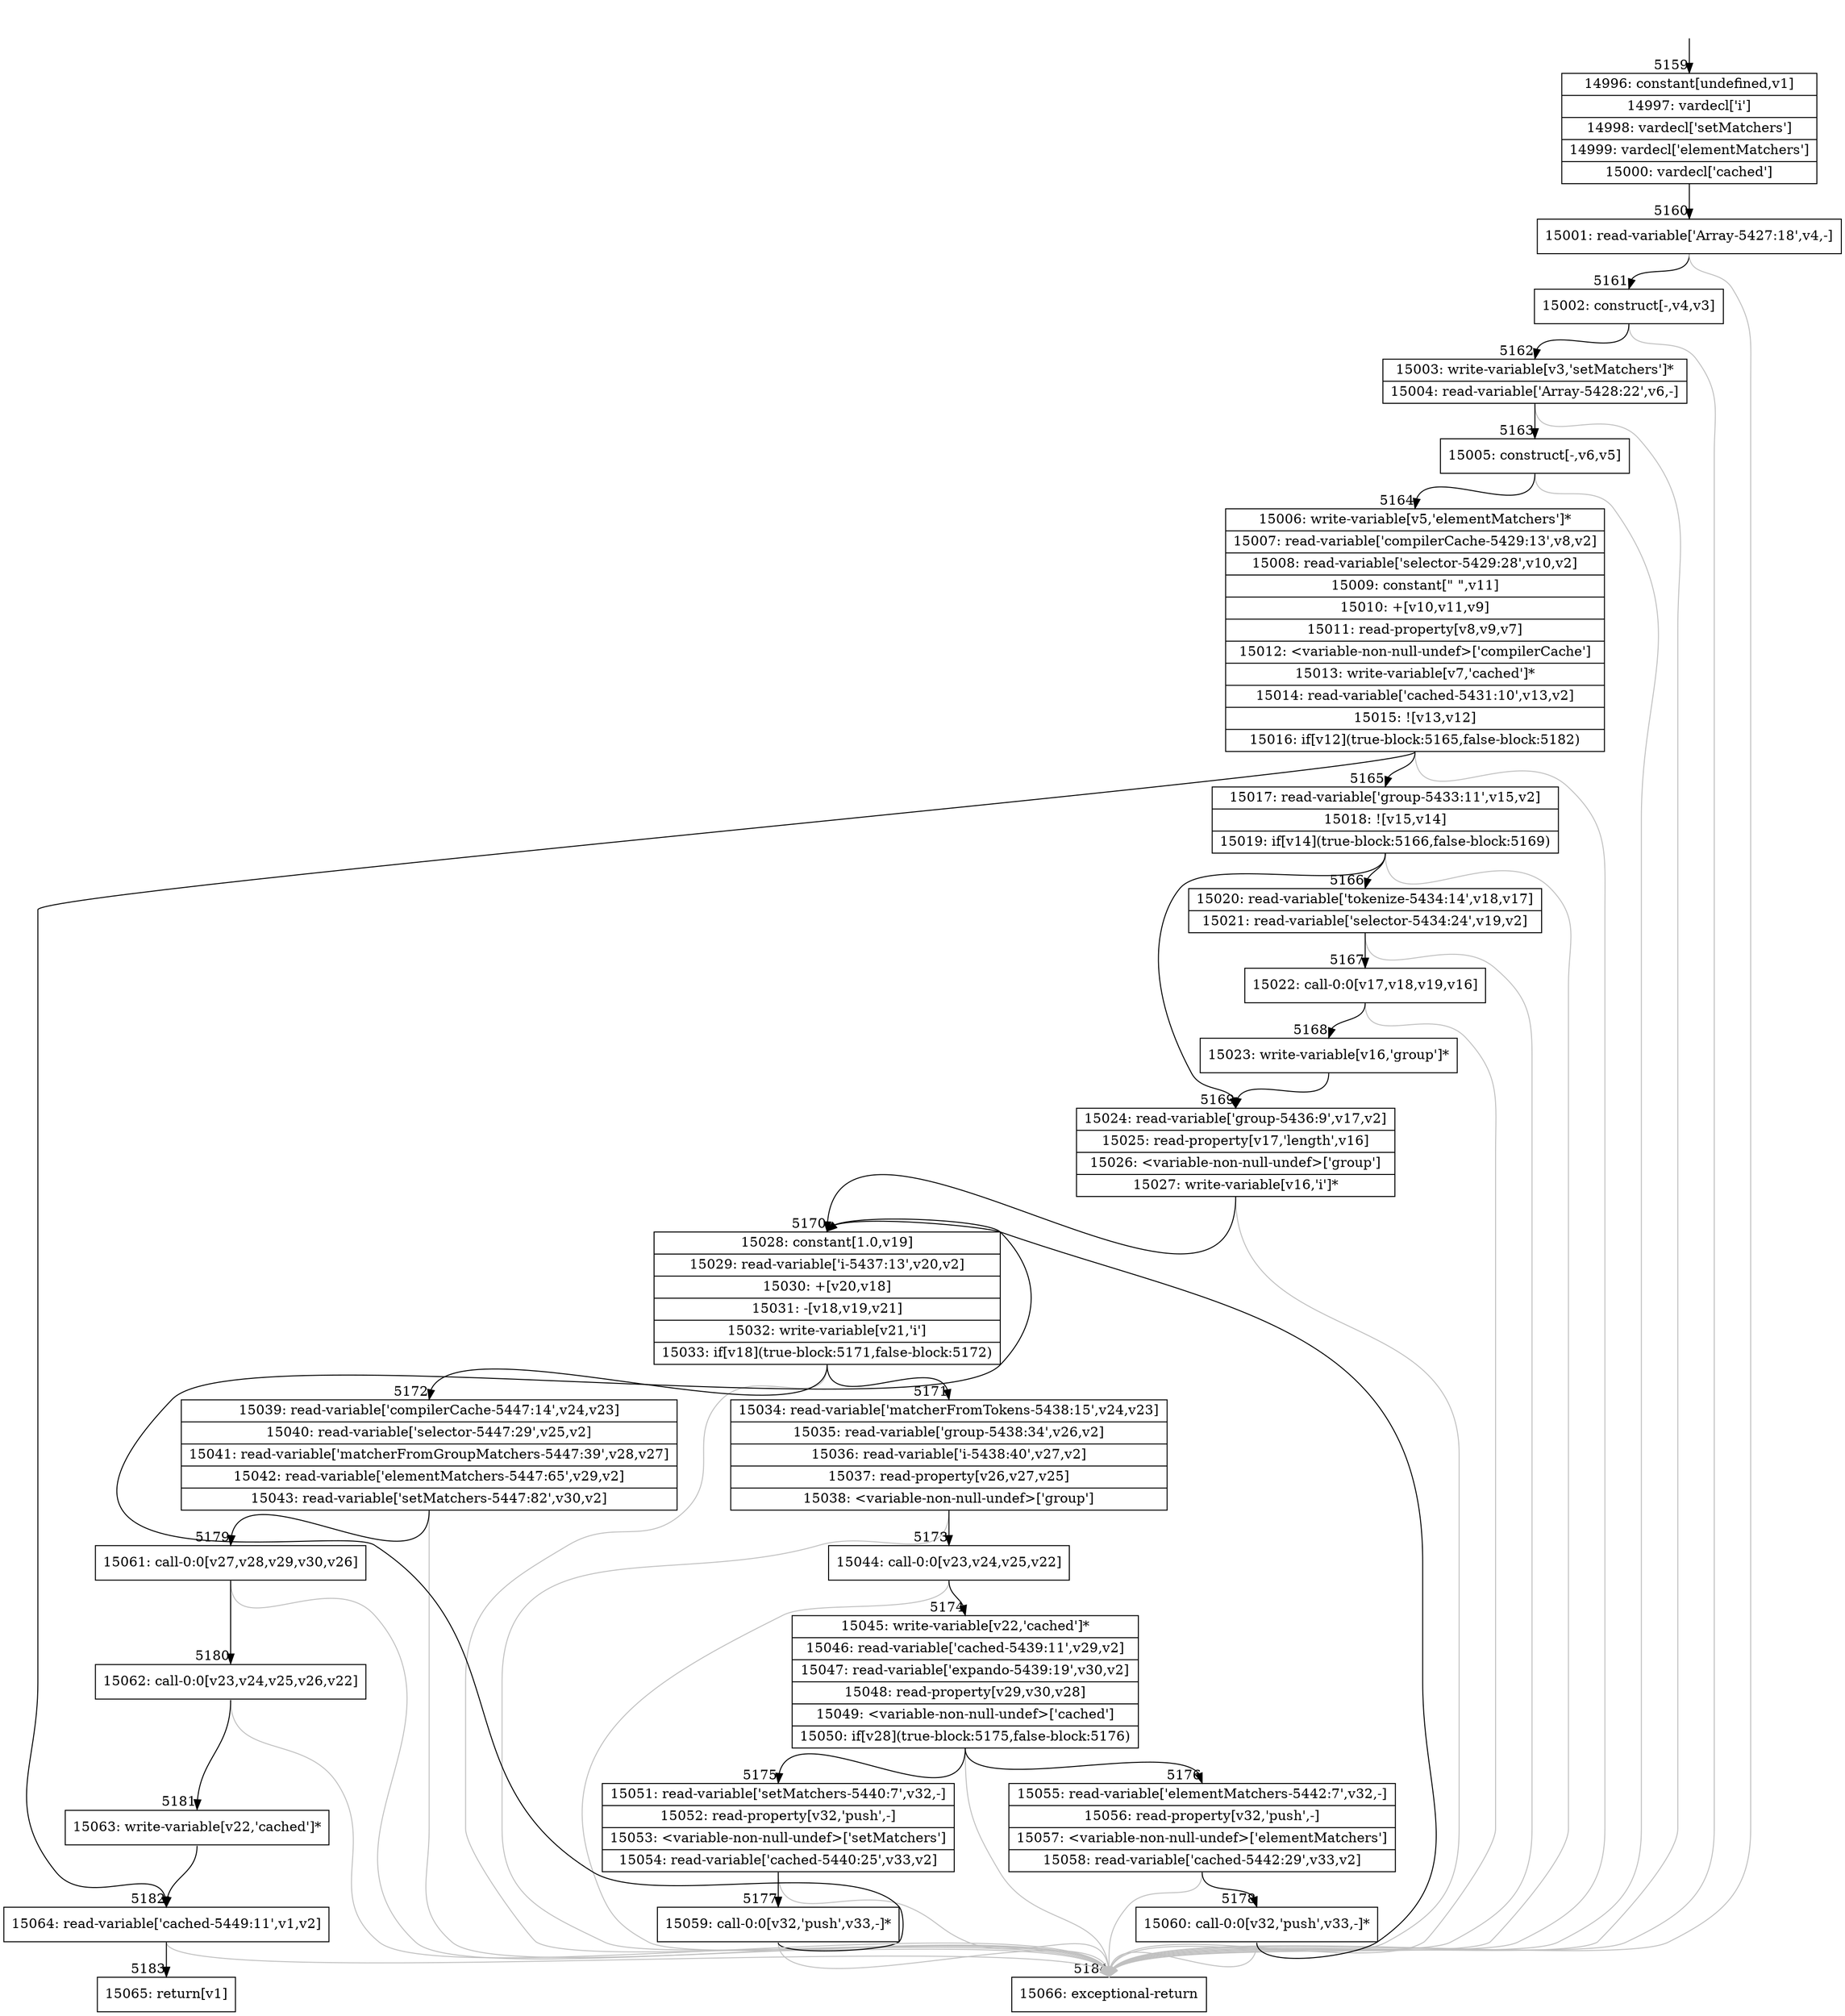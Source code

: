 digraph {
rankdir="TD"
BB_entry334[shape=none,label=""];
BB_entry334 -> BB5159 [tailport=s, headport=n, headlabel="    5159"]
BB5159 [shape=record label="{14996: constant[undefined,v1]|14997: vardecl['i']|14998: vardecl['setMatchers']|14999: vardecl['elementMatchers']|15000: vardecl['cached']}" ] 
BB5159 -> BB5160 [tailport=s, headport=n, headlabel="      5160"]
BB5160 [shape=record label="{15001: read-variable['Array-5427:18',v4,-]}" ] 
BB5160 -> BB5161 [tailport=s, headport=n, headlabel="      5161"]
BB5160 -> BB5184 [tailport=s, headport=n, color=gray, headlabel="      5184"]
BB5161 [shape=record label="{15002: construct[-,v4,v3]}" ] 
BB5161 -> BB5162 [tailport=s, headport=n, headlabel="      5162"]
BB5161 -> BB5184 [tailport=s, headport=n, color=gray]
BB5162 [shape=record label="{15003: write-variable[v3,'setMatchers']*|15004: read-variable['Array-5428:22',v6,-]}" ] 
BB5162 -> BB5163 [tailport=s, headport=n, headlabel="      5163"]
BB5162 -> BB5184 [tailport=s, headport=n, color=gray]
BB5163 [shape=record label="{15005: construct[-,v6,v5]}" ] 
BB5163 -> BB5164 [tailport=s, headport=n, headlabel="      5164"]
BB5163 -> BB5184 [tailport=s, headport=n, color=gray]
BB5164 [shape=record label="{15006: write-variable[v5,'elementMatchers']*|15007: read-variable['compilerCache-5429:13',v8,v2]|15008: read-variable['selector-5429:28',v10,v2]|15009: constant[\" \",v11]|15010: +[v10,v11,v9]|15011: read-property[v8,v9,v7]|15012: \<variable-non-null-undef\>['compilerCache']|15013: write-variable[v7,'cached']*|15014: read-variable['cached-5431:10',v13,v2]|15015: ![v13,v12]|15016: if[v12](true-block:5165,false-block:5182)}" ] 
BB5164 -> BB5165 [tailport=s, headport=n, headlabel="      5165"]
BB5164 -> BB5182 [tailport=s, headport=n, headlabel="      5182"]
BB5164 -> BB5184 [tailport=s, headport=n, color=gray]
BB5165 [shape=record label="{15017: read-variable['group-5433:11',v15,v2]|15018: ![v15,v14]|15019: if[v14](true-block:5166,false-block:5169)}" ] 
BB5165 -> BB5166 [tailport=s, headport=n, headlabel="      5166"]
BB5165 -> BB5169 [tailport=s, headport=n, headlabel="      5169"]
BB5165 -> BB5184 [tailport=s, headport=n, color=gray]
BB5166 [shape=record label="{15020: read-variable['tokenize-5434:14',v18,v17]|15021: read-variable['selector-5434:24',v19,v2]}" ] 
BB5166 -> BB5167 [tailport=s, headport=n, headlabel="      5167"]
BB5166 -> BB5184 [tailport=s, headport=n, color=gray]
BB5167 [shape=record label="{15022: call-0:0[v17,v18,v19,v16]}" ] 
BB5167 -> BB5168 [tailport=s, headport=n, headlabel="      5168"]
BB5167 -> BB5184 [tailport=s, headport=n, color=gray]
BB5168 [shape=record label="{15023: write-variable[v16,'group']*}" ] 
BB5168 -> BB5169 [tailport=s, headport=n]
BB5169 [shape=record label="{15024: read-variable['group-5436:9',v17,v2]|15025: read-property[v17,'length',v16]|15026: \<variable-non-null-undef\>['group']|15027: write-variable[v16,'i']*}" ] 
BB5169 -> BB5170 [tailport=s, headport=n, headlabel="      5170"]
BB5169 -> BB5184 [tailport=s, headport=n, color=gray]
BB5170 [shape=record label="{15028: constant[1.0,v19]|15029: read-variable['i-5437:13',v20,v2]|15030: +[v20,v18]|15031: -[v18,v19,v21]|15032: write-variable[v21,'i']|15033: if[v18](true-block:5171,false-block:5172)}" ] 
BB5170 -> BB5171 [tailport=s, headport=n, headlabel="      5171"]
BB5170 -> BB5172 [tailport=s, headport=n, headlabel="      5172"]
BB5170 -> BB5184 [tailport=s, headport=n, color=gray]
BB5171 [shape=record label="{15034: read-variable['matcherFromTokens-5438:15',v24,v23]|15035: read-variable['group-5438:34',v26,v2]|15036: read-variable['i-5438:40',v27,v2]|15037: read-property[v26,v27,v25]|15038: \<variable-non-null-undef\>['group']}" ] 
BB5171 -> BB5173 [tailport=s, headport=n, headlabel="      5173"]
BB5171 -> BB5184 [tailport=s, headport=n, color=gray]
BB5172 [shape=record label="{15039: read-variable['compilerCache-5447:14',v24,v23]|15040: read-variable['selector-5447:29',v25,v2]|15041: read-variable['matcherFromGroupMatchers-5447:39',v28,v27]|15042: read-variable['elementMatchers-5447:65',v29,v2]|15043: read-variable['setMatchers-5447:82',v30,v2]}" ] 
BB5172 -> BB5179 [tailport=s, headport=n, headlabel="      5179"]
BB5172 -> BB5184 [tailport=s, headport=n, color=gray]
BB5173 [shape=record label="{15044: call-0:0[v23,v24,v25,v22]}" ] 
BB5173 -> BB5174 [tailport=s, headport=n, headlabel="      5174"]
BB5173 -> BB5184 [tailport=s, headport=n, color=gray]
BB5174 [shape=record label="{15045: write-variable[v22,'cached']*|15046: read-variable['cached-5439:11',v29,v2]|15047: read-variable['expando-5439:19',v30,v2]|15048: read-property[v29,v30,v28]|15049: \<variable-non-null-undef\>['cached']|15050: if[v28](true-block:5175,false-block:5176)}" ] 
BB5174 -> BB5175 [tailport=s, headport=n, headlabel="      5175"]
BB5174 -> BB5176 [tailport=s, headport=n, headlabel="      5176"]
BB5174 -> BB5184 [tailport=s, headport=n, color=gray]
BB5175 [shape=record label="{15051: read-variable['setMatchers-5440:7',v32,-]|15052: read-property[v32,'push',-]|15053: \<variable-non-null-undef\>['setMatchers']|15054: read-variable['cached-5440:25',v33,v2]}" ] 
BB5175 -> BB5177 [tailport=s, headport=n, headlabel="      5177"]
BB5175 -> BB5184 [tailport=s, headport=n, color=gray]
BB5176 [shape=record label="{15055: read-variable['elementMatchers-5442:7',v32,-]|15056: read-property[v32,'push',-]|15057: \<variable-non-null-undef\>['elementMatchers']|15058: read-variable['cached-5442:29',v33,v2]}" ] 
BB5176 -> BB5178 [tailport=s, headport=n, headlabel="      5178"]
BB5176 -> BB5184 [tailport=s, headport=n, color=gray]
BB5177 [shape=record label="{15059: call-0:0[v32,'push',v33,-]*}" ] 
BB5177 -> BB5170 [tailport=s, headport=n]
BB5177 -> BB5184 [tailport=s, headport=n, color=gray]
BB5178 [shape=record label="{15060: call-0:0[v32,'push',v33,-]*}" ] 
BB5178 -> BB5170 [tailport=s, headport=n]
BB5178 -> BB5184 [tailport=s, headport=n, color=gray]
BB5179 [shape=record label="{15061: call-0:0[v27,v28,v29,v30,v26]}" ] 
BB5179 -> BB5180 [tailport=s, headport=n, headlabel="      5180"]
BB5179 -> BB5184 [tailport=s, headport=n, color=gray]
BB5180 [shape=record label="{15062: call-0:0[v23,v24,v25,v26,v22]}" ] 
BB5180 -> BB5181 [tailport=s, headport=n, headlabel="      5181"]
BB5180 -> BB5184 [tailport=s, headport=n, color=gray]
BB5181 [shape=record label="{15063: write-variable[v22,'cached']*}" ] 
BB5181 -> BB5182 [tailport=s, headport=n]
BB5182 [shape=record label="{15064: read-variable['cached-5449:11',v1,v2]}" ] 
BB5182 -> BB5183 [tailport=s, headport=n, headlabel="      5183"]
BB5182 -> BB5184 [tailport=s, headport=n, color=gray]
BB5183 [shape=record label="{15065: return[v1]}" ] 
BB5184 [shape=record label="{15066: exceptional-return}" ] 
}
